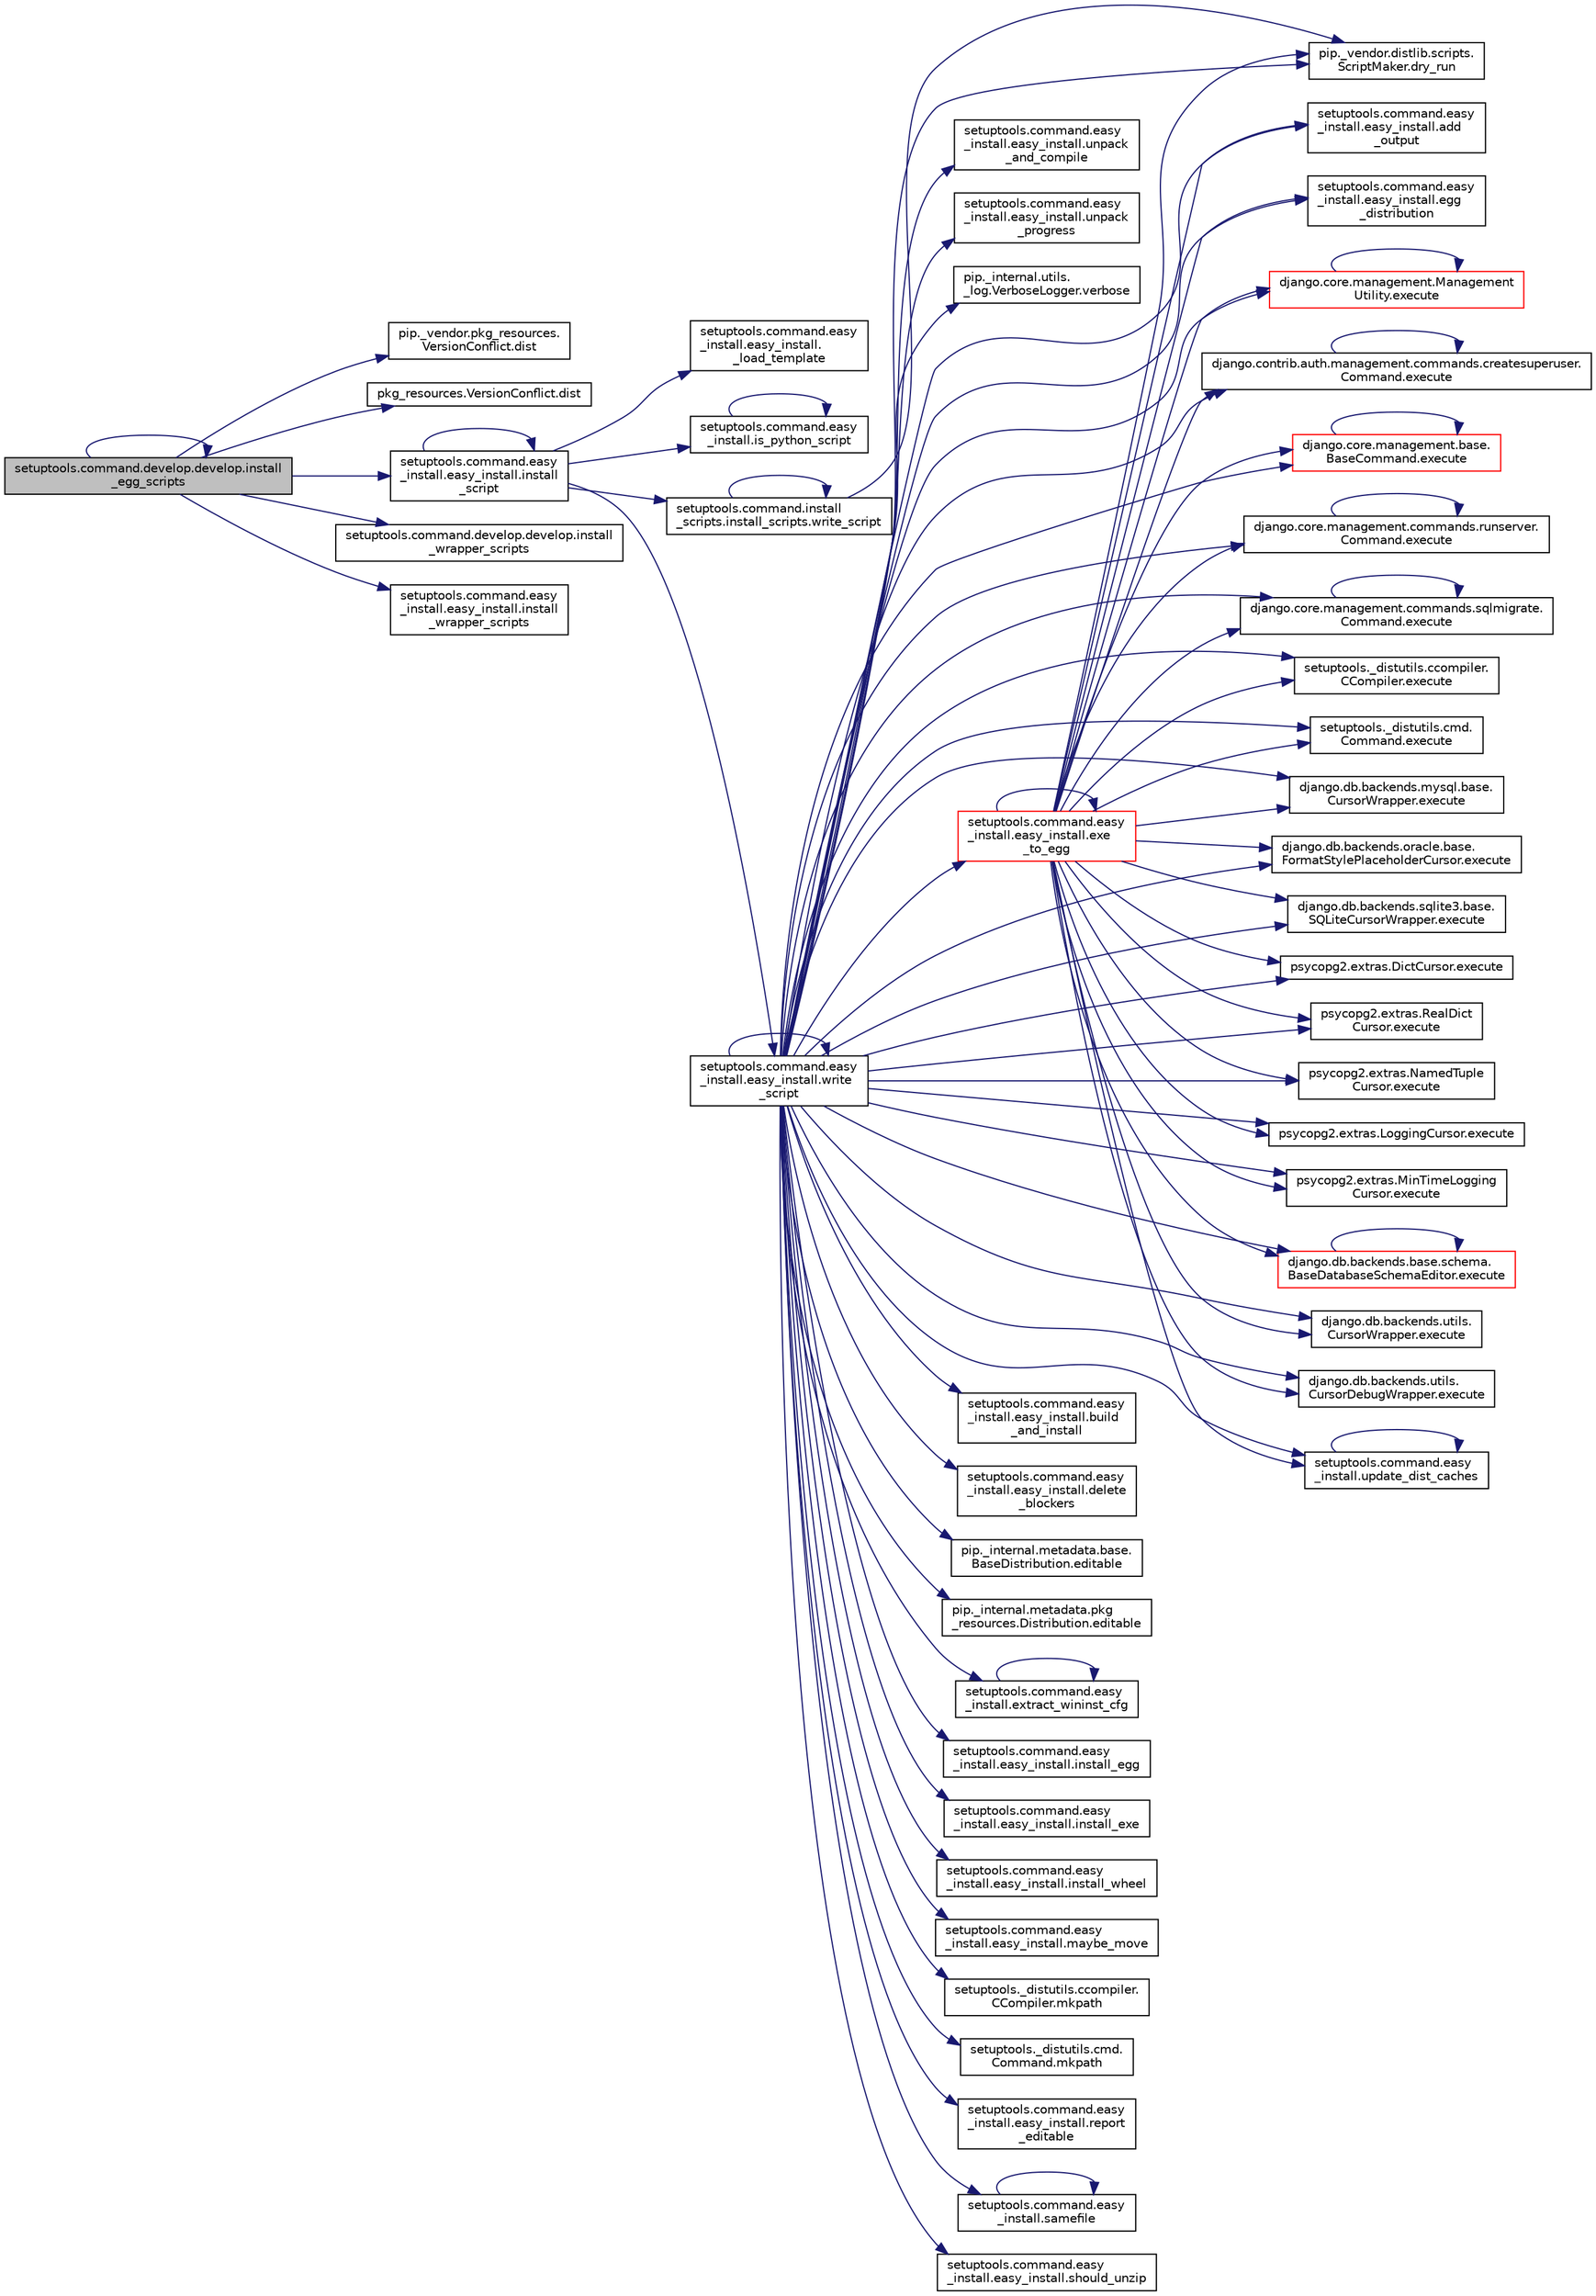 digraph "setuptools.command.develop.develop.install_egg_scripts"
{
 // LATEX_PDF_SIZE
  edge [fontname="Helvetica",fontsize="10",labelfontname="Helvetica",labelfontsize="10"];
  node [fontname="Helvetica",fontsize="10",shape=record];
  rankdir="LR";
  Node1 [label="setuptools.command.develop.develop.install\l_egg_scripts",height=0.2,width=0.4,color="black", fillcolor="grey75", style="filled", fontcolor="black",tooltip=" "];
  Node1 -> Node2 [color="midnightblue",fontsize="10",style="solid",fontname="Helvetica"];
  Node2 [label="pip._vendor.pkg_resources.\lVersionConflict.dist",height=0.2,width=0.4,color="black", fillcolor="white", style="filled",URL="$d2/d23/classpip_1_1__vendor_1_1pkg__resources_1_1_version_conflict.html#ab3d8caac5c0236cd06cdfafaae139b5c",tooltip=" "];
  Node1 -> Node3 [color="midnightblue",fontsize="10",style="solid",fontname="Helvetica"];
  Node3 [label="pkg_resources.VersionConflict.dist",height=0.2,width=0.4,color="black", fillcolor="white", style="filled",URL="$d2/d54/classpkg__resources_1_1_version_conflict.html#aa9fbb5b0a8a3eca7fd7b68590df60925",tooltip=" "];
  Node1 -> Node1 [color="midnightblue",fontsize="10",style="solid",fontname="Helvetica"];
  Node1 -> Node4 [color="midnightblue",fontsize="10",style="solid",fontname="Helvetica"];
  Node4 [label="setuptools.command.easy\l_install.easy_install.install\l_script",height=0.2,width=0.4,color="black", fillcolor="white", style="filled",URL="$da/d83/classsetuptools_1_1command_1_1easy__install_1_1easy__install.html#af6e499b6e280b6f2a69e8a3d4d82e7a5",tooltip=" "];
  Node4 -> Node5 [color="midnightblue",fontsize="10",style="solid",fontname="Helvetica"];
  Node5 [label="setuptools.command.easy\l_install.easy_install.\l_load_template",height=0.2,width=0.4,color="black", fillcolor="white", style="filled",URL="$da/d83/classsetuptools_1_1command_1_1easy__install_1_1easy__install.html#affbe528dec9376c529a931014d938056",tooltip=" "];
  Node4 -> Node4 [color="midnightblue",fontsize="10",style="solid",fontname="Helvetica"];
  Node4 -> Node6 [color="midnightblue",fontsize="10",style="solid",fontname="Helvetica"];
  Node6 [label="setuptools.command.easy\l_install.is_python_script",height=0.2,width=0.4,color="black", fillcolor="white", style="filled",URL="$d4/d53/namespacesetuptools_1_1command_1_1easy__install.html#a6dd384c4f3471ae5d2480ccef58bb8e9",tooltip=" "];
  Node6 -> Node6 [color="midnightblue",fontsize="10",style="solid",fontname="Helvetica"];
  Node4 -> Node7 [color="midnightblue",fontsize="10",style="solid",fontname="Helvetica"];
  Node7 [label="setuptools.command.install\l_scripts.install_scripts.write_script",height=0.2,width=0.4,color="black", fillcolor="white", style="filled",URL="$d0/da0/classsetuptools_1_1command_1_1install__scripts_1_1install__scripts.html#ae65a1942a099c2063f4ef68d8f8293e6",tooltip=" "];
  Node7 -> Node8 [color="midnightblue",fontsize="10",style="solid",fontname="Helvetica"];
  Node8 [label="pip._vendor.distlib.scripts.\lScriptMaker.dry_run",height=0.2,width=0.4,color="black", fillcolor="white", style="filled",URL="$de/dcc/classpip_1_1__vendor_1_1distlib_1_1scripts_1_1_script_maker.html#ab788624a4b1688e66c95f02b42674a4f",tooltip=" "];
  Node7 -> Node7 [color="midnightblue",fontsize="10",style="solid",fontname="Helvetica"];
  Node4 -> Node9 [color="midnightblue",fontsize="10",style="solid",fontname="Helvetica"];
  Node9 [label="setuptools.command.easy\l_install.easy_install.write\l_script",height=0.2,width=0.4,color="black", fillcolor="white", style="filled",URL="$da/d83/classsetuptools_1_1command_1_1easy__install_1_1easy__install.html#ac39a37c389cdaef20825f497e941c018",tooltip=" "];
  Node9 -> Node10 [color="midnightblue",fontsize="10",style="solid",fontname="Helvetica"];
  Node10 [label="setuptools.command.easy\l_install.easy_install.add\l_output",height=0.2,width=0.4,color="black", fillcolor="white", style="filled",URL="$da/d83/classsetuptools_1_1command_1_1easy__install_1_1easy__install.html#aaf0949c3bcc6f3247e0c87b5dff2a070",tooltip=" "];
  Node9 -> Node11 [color="midnightblue",fontsize="10",style="solid",fontname="Helvetica"];
  Node11 [label="setuptools.command.easy\l_install.easy_install.build\l_and_install",height=0.2,width=0.4,color="black", fillcolor="white", style="filled",URL="$da/d83/classsetuptools_1_1command_1_1easy__install_1_1easy__install.html#aedb975b7cb24ab74e468302387685233",tooltip=" "];
  Node9 -> Node12 [color="midnightblue",fontsize="10",style="solid",fontname="Helvetica"];
  Node12 [label="setuptools.command.easy\l_install.easy_install.delete\l_blockers",height=0.2,width=0.4,color="black", fillcolor="white", style="filled",URL="$da/d83/classsetuptools_1_1command_1_1easy__install_1_1easy__install.html#a99cead9791787d6acab9ec01d5505310",tooltip=" "];
  Node9 -> Node8 [color="midnightblue",fontsize="10",style="solid",fontname="Helvetica"];
  Node9 -> Node13 [color="midnightblue",fontsize="10",style="solid",fontname="Helvetica"];
  Node13 [label="pip._internal.metadata.base.\lBaseDistribution.editable",height=0.2,width=0.4,color="black", fillcolor="white", style="filled",URL="$d7/d34/classpip_1_1__internal_1_1metadata_1_1base_1_1_base_distribution.html#a7acfc03ed76590ba1d091b6535b172c3",tooltip=" "];
  Node9 -> Node14 [color="midnightblue",fontsize="10",style="solid",fontname="Helvetica"];
  Node14 [label="pip._internal.metadata.pkg\l_resources.Distribution.editable",height=0.2,width=0.4,color="black", fillcolor="white", style="filled",URL="$dc/df0/classpip_1_1__internal_1_1metadata_1_1pkg__resources_1_1_distribution.html#a4ea77ebec11830e2bb2732fea7d63b97",tooltip=" "];
  Node9 -> Node15 [color="midnightblue",fontsize="10",style="solid",fontname="Helvetica"];
  Node15 [label="setuptools.command.easy\l_install.easy_install.egg\l_distribution",height=0.2,width=0.4,color="black", fillcolor="white", style="filled",URL="$da/d83/classsetuptools_1_1command_1_1easy__install_1_1easy__install.html#a5fa017fde5091939435dde025aa7cc74",tooltip=" "];
  Node9 -> Node16 [color="midnightblue",fontsize="10",style="solid",fontname="Helvetica"];
  Node16 [label="setuptools.command.easy\l_install.easy_install.exe\l_to_egg",height=0.2,width=0.4,color="red", fillcolor="white", style="filled",URL="$da/d83/classsetuptools_1_1command_1_1easy__install_1_1easy__install.html#a6f10cb0ea951a92815d653d2c0dca597",tooltip=" "];
  Node16 -> Node10 [color="midnightblue",fontsize="10",style="solid",fontname="Helvetica"];
  Node16 -> Node8 [color="midnightblue",fontsize="10",style="solid",fontname="Helvetica"];
  Node16 -> Node15 [color="midnightblue",fontsize="10",style="solid",fontname="Helvetica"];
  Node16 -> Node16 [color="midnightblue",fontsize="10",style="solid",fontname="Helvetica"];
  Node16 -> Node21 [color="midnightblue",fontsize="10",style="solid",fontname="Helvetica"];
  Node21 [label="django.core.management.Management\lUtility.execute",height=0.2,width=0.4,color="red", fillcolor="white", style="filled",URL="$dd/dbf/classdjango_1_1core_1_1management_1_1_management_utility.html#a0ce04752f34bec18d58356f1bda05b74",tooltip=" "];
  Node21 -> Node21 [color="midnightblue",fontsize="10",style="solid",fontname="Helvetica"];
  Node16 -> Node26 [color="midnightblue",fontsize="10",style="solid",fontname="Helvetica"];
  Node26 [label="django.contrib.auth.management.commands.createsuperuser.\lCommand.execute",height=0.2,width=0.4,color="black", fillcolor="white", style="filled",URL="$d7/d51/classdjango_1_1contrib_1_1auth_1_1management_1_1commands_1_1createsuperuser_1_1_command.html#ac58857ddf6131c17f95cee20e304d97b",tooltip=" "];
  Node26 -> Node26 [color="midnightblue",fontsize="10",style="solid",fontname="Helvetica"];
  Node16 -> Node27 [color="midnightblue",fontsize="10",style="solid",fontname="Helvetica"];
  Node27 [label="django.core.management.base.\lBaseCommand.execute",height=0.2,width=0.4,color="red", fillcolor="white", style="filled",URL="$db/da3/classdjango_1_1core_1_1management_1_1base_1_1_base_command.html#a900029c213c1456bbd6f8e5b8ead2201",tooltip=" "];
  Node27 -> Node27 [color="midnightblue",fontsize="10",style="solid",fontname="Helvetica"];
  Node16 -> Node2571 [color="midnightblue",fontsize="10",style="solid",fontname="Helvetica"];
  Node2571 [label="django.core.management.commands.runserver.\lCommand.execute",height=0.2,width=0.4,color="black", fillcolor="white", style="filled",URL="$d7/de0/classdjango_1_1core_1_1management_1_1commands_1_1runserver_1_1_command.html#a715bfb079726baeadd606f17cb81ce68",tooltip=" "];
  Node2571 -> Node2571 [color="midnightblue",fontsize="10",style="solid",fontname="Helvetica"];
  Node16 -> Node2572 [color="midnightblue",fontsize="10",style="solid",fontname="Helvetica"];
  Node2572 [label="django.core.management.commands.sqlmigrate.\lCommand.execute",height=0.2,width=0.4,color="black", fillcolor="white", style="filled",URL="$d0/d74/classdjango_1_1core_1_1management_1_1commands_1_1sqlmigrate_1_1_command.html#a3393528eaa1c0fe61783f0f68b866ca6",tooltip=" "];
  Node2572 -> Node2572 [color="midnightblue",fontsize="10",style="solid",fontname="Helvetica"];
  Node16 -> Node2573 [color="midnightblue",fontsize="10",style="solid",fontname="Helvetica"];
  Node2573 [label="setuptools._distutils.ccompiler.\lCCompiler.execute",height=0.2,width=0.4,color="black", fillcolor="white", style="filled",URL="$d0/daa/classsetuptools_1_1__distutils_1_1ccompiler_1_1_c_compiler.html#a059c30925767dc96430ad63008871ac1",tooltip=" "];
  Node16 -> Node2574 [color="midnightblue",fontsize="10",style="solid",fontname="Helvetica"];
  Node2574 [label="setuptools._distutils.cmd.\lCommand.execute",height=0.2,width=0.4,color="black", fillcolor="white", style="filled",URL="$dd/df5/classsetuptools_1_1__distutils_1_1cmd_1_1_command.html#aa15b5cefcab5f7c3de4f87976d647744",tooltip=" "];
  Node16 -> Node2575 [color="midnightblue",fontsize="10",style="solid",fontname="Helvetica"];
  Node2575 [label="django.db.backends.mysql.base.\lCursorWrapper.execute",height=0.2,width=0.4,color="black", fillcolor="white", style="filled",URL="$de/d61/classdjango_1_1db_1_1backends_1_1mysql_1_1base_1_1_cursor_wrapper.html#a8df9e0e654602d65023eedf23e91cbf8",tooltip=" "];
  Node16 -> Node2576 [color="midnightblue",fontsize="10",style="solid",fontname="Helvetica"];
  Node2576 [label="django.db.backends.oracle.base.\lFormatStylePlaceholderCursor.execute",height=0.2,width=0.4,color="black", fillcolor="white", style="filled",URL="$d5/daa/classdjango_1_1db_1_1backends_1_1oracle_1_1base_1_1_format_style_placeholder_cursor.html#a71fe93bed5ba6477dc1b7bc2488037e9",tooltip=" "];
  Node16 -> Node2577 [color="midnightblue",fontsize="10",style="solid",fontname="Helvetica"];
  Node2577 [label="django.db.backends.sqlite3.base.\lSQLiteCursorWrapper.execute",height=0.2,width=0.4,color="black", fillcolor="white", style="filled",URL="$d6/dbf/classdjango_1_1db_1_1backends_1_1sqlite3_1_1base_1_1_s_q_lite_cursor_wrapper.html#a35e15973415d4434eb773f8163ab371f",tooltip=" "];
  Node16 -> Node2578 [color="midnightblue",fontsize="10",style="solid",fontname="Helvetica"];
  Node2578 [label="psycopg2.extras.DictCursor.execute",height=0.2,width=0.4,color="black", fillcolor="white", style="filled",URL="$d7/d15/classpsycopg2_1_1extras_1_1_dict_cursor.html#ad9efe2b44abb6d5b6014f6a3a12c3dcf",tooltip=" "];
  Node16 -> Node2579 [color="midnightblue",fontsize="10",style="solid",fontname="Helvetica"];
  Node2579 [label="psycopg2.extras.RealDict\lCursor.execute",height=0.2,width=0.4,color="black", fillcolor="white", style="filled",URL="$d7/dd8/classpsycopg2_1_1extras_1_1_real_dict_cursor.html#a108e4fee763a62f75766fb658f0dd45b",tooltip=" "];
  Node16 -> Node2580 [color="midnightblue",fontsize="10",style="solid",fontname="Helvetica"];
  Node2580 [label="psycopg2.extras.NamedTuple\lCursor.execute",height=0.2,width=0.4,color="black", fillcolor="white", style="filled",URL="$df/dd4/classpsycopg2_1_1extras_1_1_named_tuple_cursor.html#a5012e86f568b964ea64ab0dfc8c267a4",tooltip=" "];
  Node16 -> Node2581 [color="midnightblue",fontsize="10",style="solid",fontname="Helvetica"];
  Node2581 [label="psycopg2.extras.LoggingCursor.execute",height=0.2,width=0.4,color="black", fillcolor="white", style="filled",URL="$d3/de0/classpsycopg2_1_1extras_1_1_logging_cursor.html#a71b2977057eb3bec2aef9d785b014a6d",tooltip=" "];
  Node16 -> Node2582 [color="midnightblue",fontsize="10",style="solid",fontname="Helvetica"];
  Node2582 [label="psycopg2.extras.MinTimeLogging\lCursor.execute",height=0.2,width=0.4,color="black", fillcolor="white", style="filled",URL="$d7/d45/classpsycopg2_1_1extras_1_1_min_time_logging_cursor.html#a4d611bdc2deb502d0a14c3139ad5349a",tooltip=" "];
  Node16 -> Node2583 [color="midnightblue",fontsize="10",style="solid",fontname="Helvetica"];
  Node2583 [label="django.db.backends.base.schema.\lBaseDatabaseSchemaEditor.execute",height=0.2,width=0.4,color="red", fillcolor="white", style="filled",URL="$d7/d55/classdjango_1_1db_1_1backends_1_1base_1_1schema_1_1_base_database_schema_editor.html#a22aec0aab2668a1ff87643aba4ac23a9",tooltip=" "];
  Node2583 -> Node2583 [color="midnightblue",fontsize="10",style="solid",fontname="Helvetica"];
  Node16 -> Node2602 [color="midnightblue",fontsize="10",style="solid",fontname="Helvetica"];
  Node2602 [label="django.db.backends.utils.\lCursorWrapper.execute",height=0.2,width=0.4,color="black", fillcolor="white", style="filled",URL="$da/d95/classdjango_1_1db_1_1backends_1_1utils_1_1_cursor_wrapper.html#a20377aa919c13487444fc89beaf54cba",tooltip=" "];
  Node16 -> Node2603 [color="midnightblue",fontsize="10",style="solid",fontname="Helvetica"];
  Node2603 [label="django.db.backends.utils.\lCursorDebugWrapper.execute",height=0.2,width=0.4,color="black", fillcolor="white", style="filled",URL="$d2/d87/classdjango_1_1db_1_1backends_1_1utils_1_1_cursor_debug_wrapper.html#a2553a002bec41b4c345c435fe8a44ff6",tooltip=" "];
  Node16 -> Node5522 [color="midnightblue",fontsize="10",style="solid",fontname="Helvetica"];
  Node5522 [label="setuptools.command.easy\l_install.update_dist_caches",height=0.2,width=0.4,color="black", fillcolor="white", style="filled",URL="$d4/d53/namespacesetuptools_1_1command_1_1easy__install.html#ad3d06886ccd1ade947f9f6b6a3f851c0",tooltip=" "];
  Node5522 -> Node5522 [color="midnightblue",fontsize="10",style="solid",fontname="Helvetica"];
  Node9 -> Node21 [color="midnightblue",fontsize="10",style="solid",fontname="Helvetica"];
  Node9 -> Node26 [color="midnightblue",fontsize="10",style="solid",fontname="Helvetica"];
  Node9 -> Node27 [color="midnightblue",fontsize="10",style="solid",fontname="Helvetica"];
  Node9 -> Node2571 [color="midnightblue",fontsize="10",style="solid",fontname="Helvetica"];
  Node9 -> Node2572 [color="midnightblue",fontsize="10",style="solid",fontname="Helvetica"];
  Node9 -> Node2573 [color="midnightblue",fontsize="10",style="solid",fontname="Helvetica"];
  Node9 -> Node2574 [color="midnightblue",fontsize="10",style="solid",fontname="Helvetica"];
  Node9 -> Node2575 [color="midnightblue",fontsize="10",style="solid",fontname="Helvetica"];
  Node9 -> Node2576 [color="midnightblue",fontsize="10",style="solid",fontname="Helvetica"];
  Node9 -> Node2577 [color="midnightblue",fontsize="10",style="solid",fontname="Helvetica"];
  Node9 -> Node2578 [color="midnightblue",fontsize="10",style="solid",fontname="Helvetica"];
  Node9 -> Node2579 [color="midnightblue",fontsize="10",style="solid",fontname="Helvetica"];
  Node9 -> Node2580 [color="midnightblue",fontsize="10",style="solid",fontname="Helvetica"];
  Node9 -> Node2581 [color="midnightblue",fontsize="10",style="solid",fontname="Helvetica"];
  Node9 -> Node2582 [color="midnightblue",fontsize="10",style="solid",fontname="Helvetica"];
  Node9 -> Node2583 [color="midnightblue",fontsize="10",style="solid",fontname="Helvetica"];
  Node9 -> Node2602 [color="midnightblue",fontsize="10",style="solid",fontname="Helvetica"];
  Node9 -> Node2603 [color="midnightblue",fontsize="10",style="solid",fontname="Helvetica"];
  Node9 -> Node5523 [color="midnightblue",fontsize="10",style="solid",fontname="Helvetica"];
  Node5523 [label="setuptools.command.easy\l_install.extract_wininst_cfg",height=0.2,width=0.4,color="black", fillcolor="white", style="filled",URL="$d4/d53/namespacesetuptools_1_1command_1_1easy__install.html#a8c8767cb09f060c9420cf05d0ec4eb9c",tooltip=" "];
  Node5523 -> Node5523 [color="midnightblue",fontsize="10",style="solid",fontname="Helvetica"];
  Node9 -> Node2632 [color="midnightblue",fontsize="10",style="solid",fontname="Helvetica"];
  Node2632 [label="setuptools.command.easy\l_install.easy_install.install_egg",height=0.2,width=0.4,color="black", fillcolor="white", style="filled",URL="$da/d83/classsetuptools_1_1command_1_1easy__install_1_1easy__install.html#a04769d37e9ac958b38314bf794fed23d",tooltip=" "];
  Node9 -> Node5524 [color="midnightblue",fontsize="10",style="solid",fontname="Helvetica"];
  Node5524 [label="setuptools.command.easy\l_install.easy_install.install_exe",height=0.2,width=0.4,color="black", fillcolor="white", style="filled",URL="$da/d83/classsetuptools_1_1command_1_1easy__install_1_1easy__install.html#aa6205c453a7e8eefbf75ec80ee93195d",tooltip=" "];
  Node9 -> Node5525 [color="midnightblue",fontsize="10",style="solid",fontname="Helvetica"];
  Node5525 [label="setuptools.command.easy\l_install.easy_install.install_wheel",height=0.2,width=0.4,color="black", fillcolor="white", style="filled",URL="$da/d83/classsetuptools_1_1command_1_1easy__install_1_1easy__install.html#a8a20ba6cb31fbb5ac027c3593be89118",tooltip=" "];
  Node9 -> Node5526 [color="midnightblue",fontsize="10",style="solid",fontname="Helvetica"];
  Node5526 [label="setuptools.command.easy\l_install.easy_install.maybe_move",height=0.2,width=0.4,color="black", fillcolor="white", style="filled",URL="$da/d83/classsetuptools_1_1command_1_1easy__install_1_1easy__install.html#a083c308310d7d4def543311f6d1b1c8c",tooltip=" "];
  Node9 -> Node3326 [color="midnightblue",fontsize="10",style="solid",fontname="Helvetica"];
  Node3326 [label="setuptools._distutils.ccompiler.\lCCompiler.mkpath",height=0.2,width=0.4,color="black", fillcolor="white", style="filled",URL="$d0/daa/classsetuptools_1_1__distutils_1_1ccompiler_1_1_c_compiler.html#ab410541aef9ab8805ec1ac1632d55186",tooltip=" "];
  Node9 -> Node3327 [color="midnightblue",fontsize="10",style="solid",fontname="Helvetica"];
  Node3327 [label="setuptools._distutils.cmd.\lCommand.mkpath",height=0.2,width=0.4,color="black", fillcolor="white", style="filled",URL="$dd/df5/classsetuptools_1_1__distutils_1_1cmd_1_1_command.html#af04c690e046e6c5c8d64fbc7f889fc4e",tooltip=" "];
  Node9 -> Node5527 [color="midnightblue",fontsize="10",style="solid",fontname="Helvetica"];
  Node5527 [label="setuptools.command.easy\l_install.easy_install.report\l_editable",height=0.2,width=0.4,color="black", fillcolor="white", style="filled",URL="$da/d83/classsetuptools_1_1command_1_1easy__install_1_1easy__install.html#a62dd708c151639a2e438dc6b2e3dcf6c",tooltip=" "];
  Node9 -> Node5528 [color="midnightblue",fontsize="10",style="solid",fontname="Helvetica"];
  Node5528 [label="setuptools.command.easy\l_install.samefile",height=0.2,width=0.4,color="black", fillcolor="white", style="filled",URL="$d4/d53/namespacesetuptools_1_1command_1_1easy__install.html#aa76ea5c13ed5487e2dbf06dae0a0f8dd",tooltip=" "];
  Node5528 -> Node5528 [color="midnightblue",fontsize="10",style="solid",fontname="Helvetica"];
  Node9 -> Node5529 [color="midnightblue",fontsize="10",style="solid",fontname="Helvetica"];
  Node5529 [label="setuptools.command.easy\l_install.easy_install.should_unzip",height=0.2,width=0.4,color="black", fillcolor="white", style="filled",URL="$da/d83/classsetuptools_1_1command_1_1easy__install_1_1easy__install.html#a596c58dba7a122d23ddc5dd0d35e9809",tooltip=" "];
  Node9 -> Node5530 [color="midnightblue",fontsize="10",style="solid",fontname="Helvetica"];
  Node5530 [label="setuptools.command.easy\l_install.easy_install.unpack\l_and_compile",height=0.2,width=0.4,color="black", fillcolor="white", style="filled",URL="$da/d83/classsetuptools_1_1command_1_1easy__install_1_1easy__install.html#aae5fc3f2c8f88abfa4cd229f05393fd0",tooltip=" "];
  Node9 -> Node2638 [color="midnightblue",fontsize="10",style="solid",fontname="Helvetica"];
  Node2638 [label="setuptools.command.easy\l_install.easy_install.unpack\l_progress",height=0.2,width=0.4,color="black", fillcolor="white", style="filled",URL="$da/d83/classsetuptools_1_1command_1_1easy__install_1_1easy__install.html#a3b605b714f5561607bf7d4615ee7ced9",tooltip=" "];
  Node9 -> Node5522 [color="midnightblue",fontsize="10",style="solid",fontname="Helvetica"];
  Node9 -> Node2616 [color="midnightblue",fontsize="10",style="solid",fontname="Helvetica"];
  Node2616 [label="pip._internal.utils.\l_log.VerboseLogger.verbose",height=0.2,width=0.4,color="black", fillcolor="white", style="filled",URL="$d7/d31/classpip_1_1__internal_1_1utils_1_1__log_1_1_verbose_logger.html#a90fd10af98376ab040013ddb2e7bb102",tooltip=" "];
  Node9 -> Node9 [color="midnightblue",fontsize="10",style="solid",fontname="Helvetica"];
  Node1 -> Node2626 [color="midnightblue",fontsize="10",style="solid",fontname="Helvetica"];
  Node2626 [label="setuptools.command.develop.develop.install\l_wrapper_scripts",height=0.2,width=0.4,color="black", fillcolor="white", style="filled",URL="$d0/d3d/classsetuptools_1_1command_1_1develop_1_1develop.html#a5553fb3c32f948489fa06b23012b07c9",tooltip=" "];
  Node1 -> Node2627 [color="midnightblue",fontsize="10",style="solid",fontname="Helvetica"];
  Node2627 [label="setuptools.command.easy\l_install.easy_install.install\l_wrapper_scripts",height=0.2,width=0.4,color="black", fillcolor="white", style="filled",URL="$da/d83/classsetuptools_1_1command_1_1easy__install_1_1easy__install.html#a35dd854e1ef13388ddc20486d5f7e96d",tooltip=" "];
}
